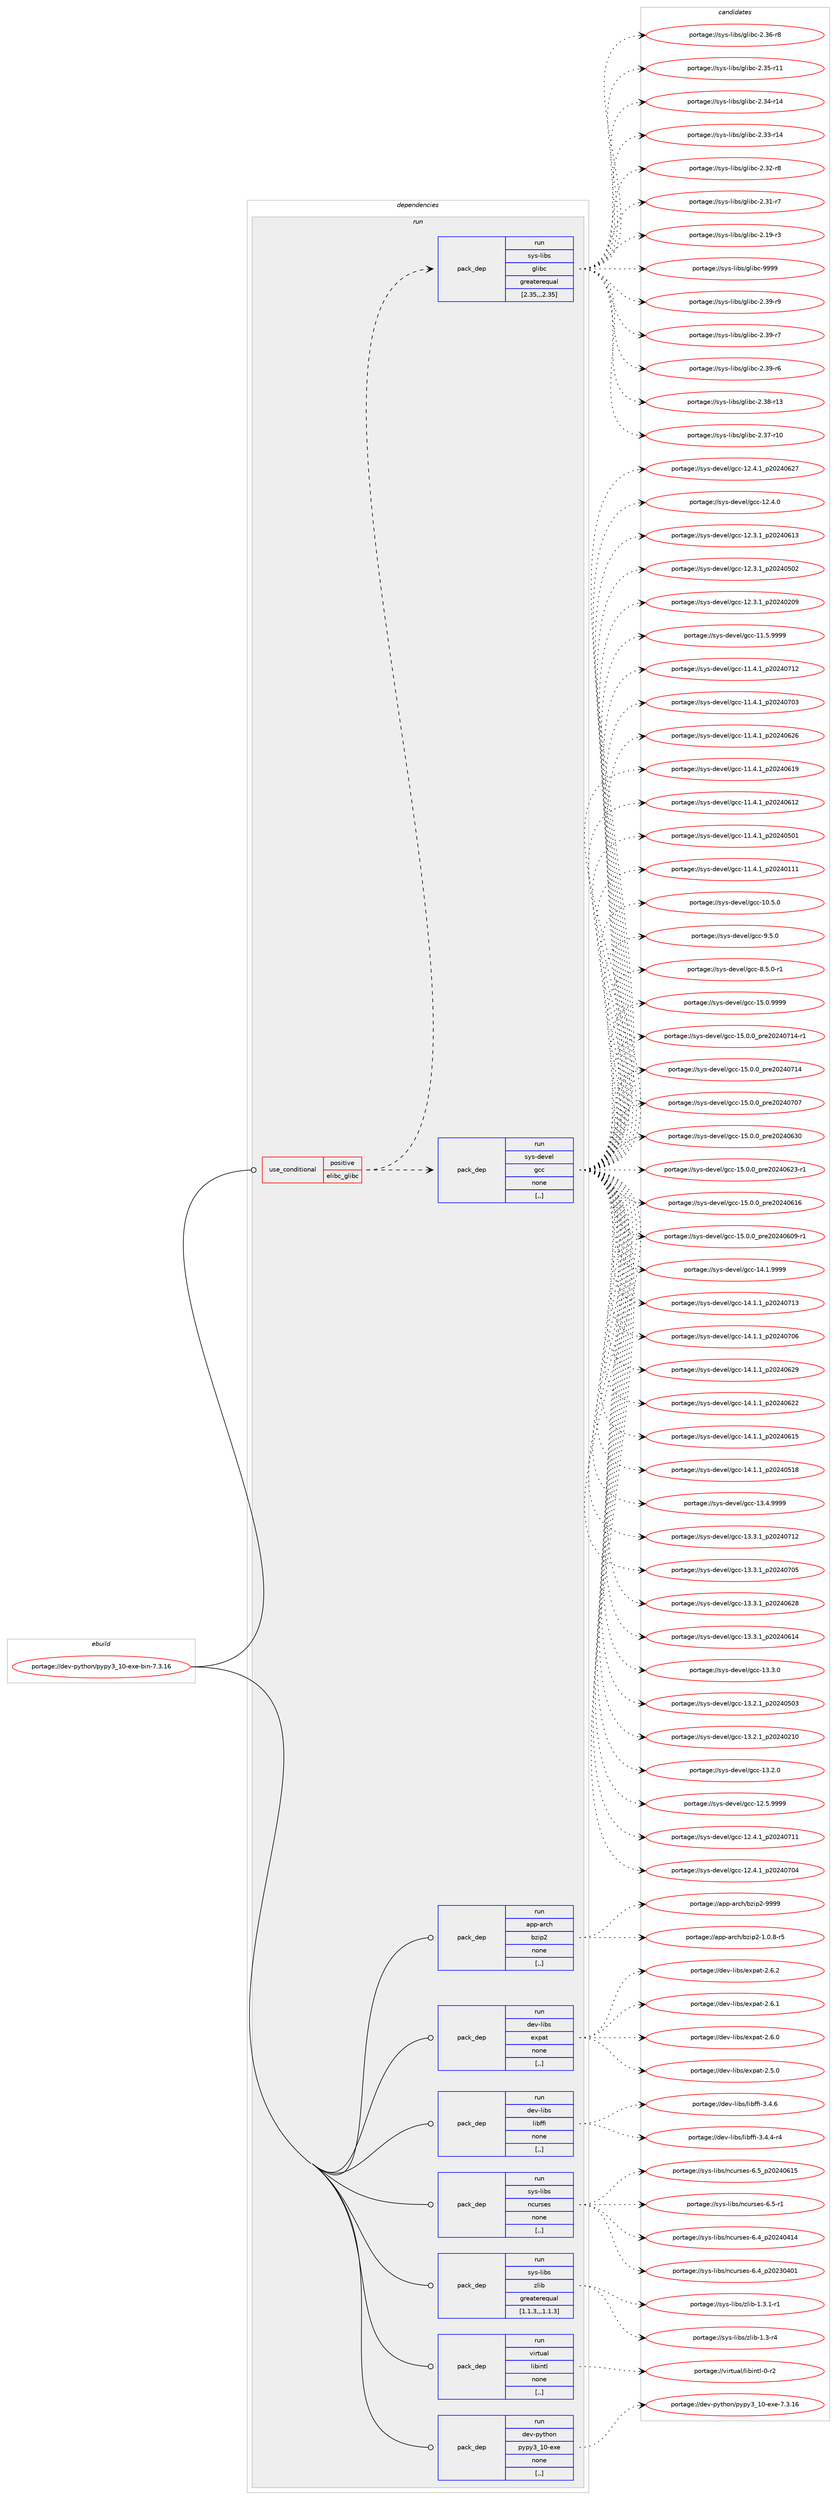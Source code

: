 digraph prolog {

# *************
# Graph options
# *************

newrank=true;
concentrate=true;
compound=true;
graph [rankdir=LR,fontname=Helvetica,fontsize=10,ranksep=1.5];#, ranksep=2.5, nodesep=0.2];
edge  [arrowhead=vee];
node  [fontname=Helvetica,fontsize=10];

# **********
# The ebuild
# **********

subgraph cluster_leftcol {
color=gray;
rank=same;
label=<<i>ebuild</i>>;
id [label="portage://dev-python/pypy3_10-exe-bin-7.3.16", color=red, width=4, href="../dev-python/pypy3_10-exe-bin-7.3.16.svg"];
}

# ****************
# The dependencies
# ****************

subgraph cluster_midcol {
color=gray;
label=<<i>dependencies</i>>;
subgraph cluster_compile {
fillcolor="#eeeeee";
style=filled;
label=<<i>compile</i>>;
}
subgraph cluster_compileandrun {
fillcolor="#eeeeee";
style=filled;
label=<<i>compile and run</i>>;
}
subgraph cluster_run {
fillcolor="#eeeeee";
style=filled;
label=<<i>run</i>>;
subgraph cond37096 {
dependency156864 [label=<<TABLE BORDER="0" CELLBORDER="1" CELLSPACING="0" CELLPADDING="4"><TR><TD ROWSPAN="3" CELLPADDING="10">use_conditional</TD></TR><TR><TD>positive</TD></TR><TR><TD>elibc_glibc</TD></TR></TABLE>>, shape=none, color=red];
subgraph pack118520 {
dependency156865 [label=<<TABLE BORDER="0" CELLBORDER="1" CELLSPACING="0" CELLPADDING="4" WIDTH="220"><TR><TD ROWSPAN="6" CELLPADDING="30">pack_dep</TD></TR><TR><TD WIDTH="110">run</TD></TR><TR><TD>sys-devel</TD></TR><TR><TD>gcc</TD></TR><TR><TD>none</TD></TR><TR><TD>[,,]</TD></TR></TABLE>>, shape=none, color=blue];
}
dependency156864:e -> dependency156865:w [weight=20,style="dashed",arrowhead="vee"];
subgraph pack118521 {
dependency156866 [label=<<TABLE BORDER="0" CELLBORDER="1" CELLSPACING="0" CELLPADDING="4" WIDTH="220"><TR><TD ROWSPAN="6" CELLPADDING="30">pack_dep</TD></TR><TR><TD WIDTH="110">run</TD></TR><TR><TD>sys-libs</TD></TR><TR><TD>glibc</TD></TR><TR><TD>greaterequal</TD></TR><TR><TD>[2.35,,,2.35]</TD></TR></TABLE>>, shape=none, color=blue];
}
dependency156864:e -> dependency156866:w [weight=20,style="dashed",arrowhead="vee"];
}
id:e -> dependency156864:w [weight=20,style="solid",arrowhead="odot"];
subgraph pack118522 {
dependency156867 [label=<<TABLE BORDER="0" CELLBORDER="1" CELLSPACING="0" CELLPADDING="4" WIDTH="220"><TR><TD ROWSPAN="6" CELLPADDING="30">pack_dep</TD></TR><TR><TD WIDTH="110">run</TD></TR><TR><TD>app-arch</TD></TR><TR><TD>bzip2</TD></TR><TR><TD>none</TD></TR><TR><TD>[,,]</TD></TR></TABLE>>, shape=none, color=blue];
}
id:e -> dependency156867:w [weight=20,style="solid",arrowhead="odot"];
subgraph pack118523 {
dependency156868 [label=<<TABLE BORDER="0" CELLBORDER="1" CELLSPACING="0" CELLPADDING="4" WIDTH="220"><TR><TD ROWSPAN="6" CELLPADDING="30">pack_dep</TD></TR><TR><TD WIDTH="110">run</TD></TR><TR><TD>dev-libs</TD></TR><TR><TD>expat</TD></TR><TR><TD>none</TD></TR><TR><TD>[,,]</TD></TR></TABLE>>, shape=none, color=blue];
}
id:e -> dependency156868:w [weight=20,style="solid",arrowhead="odot"];
subgraph pack118524 {
dependency156869 [label=<<TABLE BORDER="0" CELLBORDER="1" CELLSPACING="0" CELLPADDING="4" WIDTH="220"><TR><TD ROWSPAN="6" CELLPADDING="30">pack_dep</TD></TR><TR><TD WIDTH="110">run</TD></TR><TR><TD>dev-libs</TD></TR><TR><TD>libffi</TD></TR><TR><TD>none</TD></TR><TR><TD>[,,]</TD></TR></TABLE>>, shape=none, color=blue];
}
id:e -> dependency156869:w [weight=20,style="solid",arrowhead="odot"];
subgraph pack118525 {
dependency156870 [label=<<TABLE BORDER="0" CELLBORDER="1" CELLSPACING="0" CELLPADDING="4" WIDTH="220"><TR><TD ROWSPAN="6" CELLPADDING="30">pack_dep</TD></TR><TR><TD WIDTH="110">run</TD></TR><TR><TD>sys-libs</TD></TR><TR><TD>ncurses</TD></TR><TR><TD>none</TD></TR><TR><TD>[,,]</TD></TR></TABLE>>, shape=none, color=blue];
}
id:e -> dependency156870:w [weight=20,style="solid",arrowhead="odot"];
subgraph pack118526 {
dependency156871 [label=<<TABLE BORDER="0" CELLBORDER="1" CELLSPACING="0" CELLPADDING="4" WIDTH="220"><TR><TD ROWSPAN="6" CELLPADDING="30">pack_dep</TD></TR><TR><TD WIDTH="110">run</TD></TR><TR><TD>sys-libs</TD></TR><TR><TD>zlib</TD></TR><TR><TD>greaterequal</TD></TR><TR><TD>[1.1.3,,,1.1.3]</TD></TR></TABLE>>, shape=none, color=blue];
}
id:e -> dependency156871:w [weight=20,style="solid",arrowhead="odot"];
subgraph pack118527 {
dependency156872 [label=<<TABLE BORDER="0" CELLBORDER="1" CELLSPACING="0" CELLPADDING="4" WIDTH="220"><TR><TD ROWSPAN="6" CELLPADDING="30">pack_dep</TD></TR><TR><TD WIDTH="110">run</TD></TR><TR><TD>virtual</TD></TR><TR><TD>libintl</TD></TR><TR><TD>none</TD></TR><TR><TD>[,,]</TD></TR></TABLE>>, shape=none, color=blue];
}
id:e -> dependency156872:w [weight=20,style="solid",arrowhead="odot"];
subgraph pack118528 {
dependency156873 [label=<<TABLE BORDER="0" CELLBORDER="1" CELLSPACING="0" CELLPADDING="4" WIDTH="220"><TR><TD ROWSPAN="6" CELLPADDING="30">pack_dep</TD></TR><TR><TD WIDTH="110">run</TD></TR><TR><TD>dev-python</TD></TR><TR><TD>pypy3_10-exe</TD></TR><TR><TD>none</TD></TR><TR><TD>[,,]</TD></TR></TABLE>>, shape=none, color=blue];
}
id:e -> dependency156873:w [weight=20,style="solid",arrowhead="odot"];
}
}

# **************
# The candidates
# **************

subgraph cluster_choices {
rank=same;
color=gray;
label=<<i>candidates</i>>;

subgraph choice118520 {
color=black;
nodesep=1;
choice1151211154510010111810110847103999945495346484657575757 [label="portage://sys-devel/gcc-15.0.9999", color=red, width=4,href="../sys-devel/gcc-15.0.9999.svg"];
choice11512111545100101118101108471039999454953464846489511211410150485052485549524511449 [label="portage://sys-devel/gcc-15.0.0_pre20240714-r1", color=red, width=4,href="../sys-devel/gcc-15.0.0_pre20240714-r1.svg"];
choice1151211154510010111810110847103999945495346484648951121141015048505248554952 [label="portage://sys-devel/gcc-15.0.0_pre20240714", color=red, width=4,href="../sys-devel/gcc-15.0.0_pre20240714.svg"];
choice1151211154510010111810110847103999945495346484648951121141015048505248554855 [label="portage://sys-devel/gcc-15.0.0_pre20240707", color=red, width=4,href="../sys-devel/gcc-15.0.0_pre20240707.svg"];
choice1151211154510010111810110847103999945495346484648951121141015048505248545148 [label="portage://sys-devel/gcc-15.0.0_pre20240630", color=red, width=4,href="../sys-devel/gcc-15.0.0_pre20240630.svg"];
choice11512111545100101118101108471039999454953464846489511211410150485052485450514511449 [label="portage://sys-devel/gcc-15.0.0_pre20240623-r1", color=red, width=4,href="../sys-devel/gcc-15.0.0_pre20240623-r1.svg"];
choice1151211154510010111810110847103999945495346484648951121141015048505248544954 [label="portage://sys-devel/gcc-15.0.0_pre20240616", color=red, width=4,href="../sys-devel/gcc-15.0.0_pre20240616.svg"];
choice11512111545100101118101108471039999454953464846489511211410150485052485448574511449 [label="portage://sys-devel/gcc-15.0.0_pre20240609-r1", color=red, width=4,href="../sys-devel/gcc-15.0.0_pre20240609-r1.svg"];
choice1151211154510010111810110847103999945495246494657575757 [label="portage://sys-devel/gcc-14.1.9999", color=red, width=4,href="../sys-devel/gcc-14.1.9999.svg"];
choice1151211154510010111810110847103999945495246494649951125048505248554951 [label="portage://sys-devel/gcc-14.1.1_p20240713", color=red, width=4,href="../sys-devel/gcc-14.1.1_p20240713.svg"];
choice1151211154510010111810110847103999945495246494649951125048505248554854 [label="portage://sys-devel/gcc-14.1.1_p20240706", color=red, width=4,href="../sys-devel/gcc-14.1.1_p20240706.svg"];
choice1151211154510010111810110847103999945495246494649951125048505248545057 [label="portage://sys-devel/gcc-14.1.1_p20240629", color=red, width=4,href="../sys-devel/gcc-14.1.1_p20240629.svg"];
choice1151211154510010111810110847103999945495246494649951125048505248545050 [label="portage://sys-devel/gcc-14.1.1_p20240622", color=red, width=4,href="../sys-devel/gcc-14.1.1_p20240622.svg"];
choice1151211154510010111810110847103999945495246494649951125048505248544953 [label="portage://sys-devel/gcc-14.1.1_p20240615", color=red, width=4,href="../sys-devel/gcc-14.1.1_p20240615.svg"];
choice1151211154510010111810110847103999945495246494649951125048505248534956 [label="portage://sys-devel/gcc-14.1.1_p20240518", color=red, width=4,href="../sys-devel/gcc-14.1.1_p20240518.svg"];
choice1151211154510010111810110847103999945495146524657575757 [label="portage://sys-devel/gcc-13.4.9999", color=red, width=4,href="../sys-devel/gcc-13.4.9999.svg"];
choice1151211154510010111810110847103999945495146514649951125048505248554950 [label="portage://sys-devel/gcc-13.3.1_p20240712", color=red, width=4,href="../sys-devel/gcc-13.3.1_p20240712.svg"];
choice1151211154510010111810110847103999945495146514649951125048505248554853 [label="portage://sys-devel/gcc-13.3.1_p20240705", color=red, width=4,href="../sys-devel/gcc-13.3.1_p20240705.svg"];
choice1151211154510010111810110847103999945495146514649951125048505248545056 [label="portage://sys-devel/gcc-13.3.1_p20240628", color=red, width=4,href="../sys-devel/gcc-13.3.1_p20240628.svg"];
choice1151211154510010111810110847103999945495146514649951125048505248544952 [label="portage://sys-devel/gcc-13.3.1_p20240614", color=red, width=4,href="../sys-devel/gcc-13.3.1_p20240614.svg"];
choice1151211154510010111810110847103999945495146514648 [label="portage://sys-devel/gcc-13.3.0", color=red, width=4,href="../sys-devel/gcc-13.3.0.svg"];
choice1151211154510010111810110847103999945495146504649951125048505248534851 [label="portage://sys-devel/gcc-13.2.1_p20240503", color=red, width=4,href="../sys-devel/gcc-13.2.1_p20240503.svg"];
choice1151211154510010111810110847103999945495146504649951125048505248504948 [label="portage://sys-devel/gcc-13.2.1_p20240210", color=red, width=4,href="../sys-devel/gcc-13.2.1_p20240210.svg"];
choice1151211154510010111810110847103999945495146504648 [label="portage://sys-devel/gcc-13.2.0", color=red, width=4,href="../sys-devel/gcc-13.2.0.svg"];
choice1151211154510010111810110847103999945495046534657575757 [label="portage://sys-devel/gcc-12.5.9999", color=red, width=4,href="../sys-devel/gcc-12.5.9999.svg"];
choice1151211154510010111810110847103999945495046524649951125048505248554949 [label="portage://sys-devel/gcc-12.4.1_p20240711", color=red, width=4,href="../sys-devel/gcc-12.4.1_p20240711.svg"];
choice1151211154510010111810110847103999945495046524649951125048505248554852 [label="portage://sys-devel/gcc-12.4.1_p20240704", color=red, width=4,href="../sys-devel/gcc-12.4.1_p20240704.svg"];
choice1151211154510010111810110847103999945495046524649951125048505248545055 [label="portage://sys-devel/gcc-12.4.1_p20240627", color=red, width=4,href="../sys-devel/gcc-12.4.1_p20240627.svg"];
choice1151211154510010111810110847103999945495046524648 [label="portage://sys-devel/gcc-12.4.0", color=red, width=4,href="../sys-devel/gcc-12.4.0.svg"];
choice1151211154510010111810110847103999945495046514649951125048505248544951 [label="portage://sys-devel/gcc-12.3.1_p20240613", color=red, width=4,href="../sys-devel/gcc-12.3.1_p20240613.svg"];
choice1151211154510010111810110847103999945495046514649951125048505248534850 [label="portage://sys-devel/gcc-12.3.1_p20240502", color=red, width=4,href="../sys-devel/gcc-12.3.1_p20240502.svg"];
choice1151211154510010111810110847103999945495046514649951125048505248504857 [label="portage://sys-devel/gcc-12.3.1_p20240209", color=red, width=4,href="../sys-devel/gcc-12.3.1_p20240209.svg"];
choice1151211154510010111810110847103999945494946534657575757 [label="portage://sys-devel/gcc-11.5.9999", color=red, width=4,href="../sys-devel/gcc-11.5.9999.svg"];
choice1151211154510010111810110847103999945494946524649951125048505248554950 [label="portage://sys-devel/gcc-11.4.1_p20240712", color=red, width=4,href="../sys-devel/gcc-11.4.1_p20240712.svg"];
choice1151211154510010111810110847103999945494946524649951125048505248554851 [label="portage://sys-devel/gcc-11.4.1_p20240703", color=red, width=4,href="../sys-devel/gcc-11.4.1_p20240703.svg"];
choice1151211154510010111810110847103999945494946524649951125048505248545054 [label="portage://sys-devel/gcc-11.4.1_p20240626", color=red, width=4,href="../sys-devel/gcc-11.4.1_p20240626.svg"];
choice1151211154510010111810110847103999945494946524649951125048505248544957 [label="portage://sys-devel/gcc-11.4.1_p20240619", color=red, width=4,href="../sys-devel/gcc-11.4.1_p20240619.svg"];
choice1151211154510010111810110847103999945494946524649951125048505248544950 [label="portage://sys-devel/gcc-11.4.1_p20240612", color=red, width=4,href="../sys-devel/gcc-11.4.1_p20240612.svg"];
choice1151211154510010111810110847103999945494946524649951125048505248534849 [label="portage://sys-devel/gcc-11.4.1_p20240501", color=red, width=4,href="../sys-devel/gcc-11.4.1_p20240501.svg"];
choice1151211154510010111810110847103999945494946524649951125048505248494949 [label="portage://sys-devel/gcc-11.4.1_p20240111", color=red, width=4,href="../sys-devel/gcc-11.4.1_p20240111.svg"];
choice1151211154510010111810110847103999945494846534648 [label="portage://sys-devel/gcc-10.5.0", color=red, width=4,href="../sys-devel/gcc-10.5.0.svg"];
choice11512111545100101118101108471039999455746534648 [label="portage://sys-devel/gcc-9.5.0", color=red, width=4,href="../sys-devel/gcc-9.5.0.svg"];
choice115121115451001011181011084710399994556465346484511449 [label="portage://sys-devel/gcc-8.5.0-r1", color=red, width=4,href="../sys-devel/gcc-8.5.0-r1.svg"];
dependency156865:e -> choice1151211154510010111810110847103999945495346484657575757:w [style=dotted,weight="100"];
dependency156865:e -> choice11512111545100101118101108471039999454953464846489511211410150485052485549524511449:w [style=dotted,weight="100"];
dependency156865:e -> choice1151211154510010111810110847103999945495346484648951121141015048505248554952:w [style=dotted,weight="100"];
dependency156865:e -> choice1151211154510010111810110847103999945495346484648951121141015048505248554855:w [style=dotted,weight="100"];
dependency156865:e -> choice1151211154510010111810110847103999945495346484648951121141015048505248545148:w [style=dotted,weight="100"];
dependency156865:e -> choice11512111545100101118101108471039999454953464846489511211410150485052485450514511449:w [style=dotted,weight="100"];
dependency156865:e -> choice1151211154510010111810110847103999945495346484648951121141015048505248544954:w [style=dotted,weight="100"];
dependency156865:e -> choice11512111545100101118101108471039999454953464846489511211410150485052485448574511449:w [style=dotted,weight="100"];
dependency156865:e -> choice1151211154510010111810110847103999945495246494657575757:w [style=dotted,weight="100"];
dependency156865:e -> choice1151211154510010111810110847103999945495246494649951125048505248554951:w [style=dotted,weight="100"];
dependency156865:e -> choice1151211154510010111810110847103999945495246494649951125048505248554854:w [style=dotted,weight="100"];
dependency156865:e -> choice1151211154510010111810110847103999945495246494649951125048505248545057:w [style=dotted,weight="100"];
dependency156865:e -> choice1151211154510010111810110847103999945495246494649951125048505248545050:w [style=dotted,weight="100"];
dependency156865:e -> choice1151211154510010111810110847103999945495246494649951125048505248544953:w [style=dotted,weight="100"];
dependency156865:e -> choice1151211154510010111810110847103999945495246494649951125048505248534956:w [style=dotted,weight="100"];
dependency156865:e -> choice1151211154510010111810110847103999945495146524657575757:w [style=dotted,weight="100"];
dependency156865:e -> choice1151211154510010111810110847103999945495146514649951125048505248554950:w [style=dotted,weight="100"];
dependency156865:e -> choice1151211154510010111810110847103999945495146514649951125048505248554853:w [style=dotted,weight="100"];
dependency156865:e -> choice1151211154510010111810110847103999945495146514649951125048505248545056:w [style=dotted,weight="100"];
dependency156865:e -> choice1151211154510010111810110847103999945495146514649951125048505248544952:w [style=dotted,weight="100"];
dependency156865:e -> choice1151211154510010111810110847103999945495146514648:w [style=dotted,weight="100"];
dependency156865:e -> choice1151211154510010111810110847103999945495146504649951125048505248534851:w [style=dotted,weight="100"];
dependency156865:e -> choice1151211154510010111810110847103999945495146504649951125048505248504948:w [style=dotted,weight="100"];
dependency156865:e -> choice1151211154510010111810110847103999945495146504648:w [style=dotted,weight="100"];
dependency156865:e -> choice1151211154510010111810110847103999945495046534657575757:w [style=dotted,weight="100"];
dependency156865:e -> choice1151211154510010111810110847103999945495046524649951125048505248554949:w [style=dotted,weight="100"];
dependency156865:e -> choice1151211154510010111810110847103999945495046524649951125048505248554852:w [style=dotted,weight="100"];
dependency156865:e -> choice1151211154510010111810110847103999945495046524649951125048505248545055:w [style=dotted,weight="100"];
dependency156865:e -> choice1151211154510010111810110847103999945495046524648:w [style=dotted,weight="100"];
dependency156865:e -> choice1151211154510010111810110847103999945495046514649951125048505248544951:w [style=dotted,weight="100"];
dependency156865:e -> choice1151211154510010111810110847103999945495046514649951125048505248534850:w [style=dotted,weight="100"];
dependency156865:e -> choice1151211154510010111810110847103999945495046514649951125048505248504857:w [style=dotted,weight="100"];
dependency156865:e -> choice1151211154510010111810110847103999945494946534657575757:w [style=dotted,weight="100"];
dependency156865:e -> choice1151211154510010111810110847103999945494946524649951125048505248554950:w [style=dotted,weight="100"];
dependency156865:e -> choice1151211154510010111810110847103999945494946524649951125048505248554851:w [style=dotted,weight="100"];
dependency156865:e -> choice1151211154510010111810110847103999945494946524649951125048505248545054:w [style=dotted,weight="100"];
dependency156865:e -> choice1151211154510010111810110847103999945494946524649951125048505248544957:w [style=dotted,weight="100"];
dependency156865:e -> choice1151211154510010111810110847103999945494946524649951125048505248544950:w [style=dotted,weight="100"];
dependency156865:e -> choice1151211154510010111810110847103999945494946524649951125048505248534849:w [style=dotted,weight="100"];
dependency156865:e -> choice1151211154510010111810110847103999945494946524649951125048505248494949:w [style=dotted,weight="100"];
dependency156865:e -> choice1151211154510010111810110847103999945494846534648:w [style=dotted,weight="100"];
dependency156865:e -> choice11512111545100101118101108471039999455746534648:w [style=dotted,weight="100"];
dependency156865:e -> choice115121115451001011181011084710399994556465346484511449:w [style=dotted,weight="100"];
}
subgraph choice118521 {
color=black;
nodesep=1;
choice11512111545108105981154710310810598994557575757 [label="portage://sys-libs/glibc-9999", color=red, width=4,href="../sys-libs/glibc-9999.svg"];
choice115121115451081059811547103108105989945504651574511457 [label="portage://sys-libs/glibc-2.39-r9", color=red, width=4,href="../sys-libs/glibc-2.39-r9.svg"];
choice115121115451081059811547103108105989945504651574511455 [label="portage://sys-libs/glibc-2.39-r7", color=red, width=4,href="../sys-libs/glibc-2.39-r7.svg"];
choice115121115451081059811547103108105989945504651574511454 [label="portage://sys-libs/glibc-2.39-r6", color=red, width=4,href="../sys-libs/glibc-2.39-r6.svg"];
choice11512111545108105981154710310810598994550465156451144951 [label="portage://sys-libs/glibc-2.38-r13", color=red, width=4,href="../sys-libs/glibc-2.38-r13.svg"];
choice11512111545108105981154710310810598994550465155451144948 [label="portage://sys-libs/glibc-2.37-r10", color=red, width=4,href="../sys-libs/glibc-2.37-r10.svg"];
choice115121115451081059811547103108105989945504651544511456 [label="portage://sys-libs/glibc-2.36-r8", color=red, width=4,href="../sys-libs/glibc-2.36-r8.svg"];
choice11512111545108105981154710310810598994550465153451144949 [label="portage://sys-libs/glibc-2.35-r11", color=red, width=4,href="../sys-libs/glibc-2.35-r11.svg"];
choice11512111545108105981154710310810598994550465152451144952 [label="portage://sys-libs/glibc-2.34-r14", color=red, width=4,href="../sys-libs/glibc-2.34-r14.svg"];
choice11512111545108105981154710310810598994550465151451144952 [label="portage://sys-libs/glibc-2.33-r14", color=red, width=4,href="../sys-libs/glibc-2.33-r14.svg"];
choice115121115451081059811547103108105989945504651504511456 [label="portage://sys-libs/glibc-2.32-r8", color=red, width=4,href="../sys-libs/glibc-2.32-r8.svg"];
choice115121115451081059811547103108105989945504651494511455 [label="portage://sys-libs/glibc-2.31-r7", color=red, width=4,href="../sys-libs/glibc-2.31-r7.svg"];
choice115121115451081059811547103108105989945504649574511451 [label="portage://sys-libs/glibc-2.19-r3", color=red, width=4,href="../sys-libs/glibc-2.19-r3.svg"];
dependency156866:e -> choice11512111545108105981154710310810598994557575757:w [style=dotted,weight="100"];
dependency156866:e -> choice115121115451081059811547103108105989945504651574511457:w [style=dotted,weight="100"];
dependency156866:e -> choice115121115451081059811547103108105989945504651574511455:w [style=dotted,weight="100"];
dependency156866:e -> choice115121115451081059811547103108105989945504651574511454:w [style=dotted,weight="100"];
dependency156866:e -> choice11512111545108105981154710310810598994550465156451144951:w [style=dotted,weight="100"];
dependency156866:e -> choice11512111545108105981154710310810598994550465155451144948:w [style=dotted,weight="100"];
dependency156866:e -> choice115121115451081059811547103108105989945504651544511456:w [style=dotted,weight="100"];
dependency156866:e -> choice11512111545108105981154710310810598994550465153451144949:w [style=dotted,weight="100"];
dependency156866:e -> choice11512111545108105981154710310810598994550465152451144952:w [style=dotted,weight="100"];
dependency156866:e -> choice11512111545108105981154710310810598994550465151451144952:w [style=dotted,weight="100"];
dependency156866:e -> choice115121115451081059811547103108105989945504651504511456:w [style=dotted,weight="100"];
dependency156866:e -> choice115121115451081059811547103108105989945504651494511455:w [style=dotted,weight="100"];
dependency156866:e -> choice115121115451081059811547103108105989945504649574511451:w [style=dotted,weight="100"];
}
subgraph choice118522 {
color=black;
nodesep=1;
choice971121124597114991044798122105112504557575757 [label="portage://app-arch/bzip2-9999", color=red, width=4,href="../app-arch/bzip2-9999.svg"];
choice971121124597114991044798122105112504549464846564511453 [label="portage://app-arch/bzip2-1.0.8-r5", color=red, width=4,href="../app-arch/bzip2-1.0.8-r5.svg"];
dependency156867:e -> choice971121124597114991044798122105112504557575757:w [style=dotted,weight="100"];
dependency156867:e -> choice971121124597114991044798122105112504549464846564511453:w [style=dotted,weight="100"];
}
subgraph choice118523 {
color=black;
nodesep=1;
choice10010111845108105981154710112011297116455046544650 [label="portage://dev-libs/expat-2.6.2", color=red, width=4,href="../dev-libs/expat-2.6.2.svg"];
choice10010111845108105981154710112011297116455046544649 [label="portage://dev-libs/expat-2.6.1", color=red, width=4,href="../dev-libs/expat-2.6.1.svg"];
choice10010111845108105981154710112011297116455046544648 [label="portage://dev-libs/expat-2.6.0", color=red, width=4,href="../dev-libs/expat-2.6.0.svg"];
choice10010111845108105981154710112011297116455046534648 [label="portage://dev-libs/expat-2.5.0", color=red, width=4,href="../dev-libs/expat-2.5.0.svg"];
dependency156868:e -> choice10010111845108105981154710112011297116455046544650:w [style=dotted,weight="100"];
dependency156868:e -> choice10010111845108105981154710112011297116455046544649:w [style=dotted,weight="100"];
dependency156868:e -> choice10010111845108105981154710112011297116455046544648:w [style=dotted,weight="100"];
dependency156868:e -> choice10010111845108105981154710112011297116455046534648:w [style=dotted,weight="100"];
}
subgraph choice118524 {
color=black;
nodesep=1;
choice10010111845108105981154710810598102102105455146524654 [label="portage://dev-libs/libffi-3.4.6", color=red, width=4,href="../dev-libs/libffi-3.4.6.svg"];
choice100101118451081059811547108105981021021054551465246524511452 [label="portage://dev-libs/libffi-3.4.4-r4", color=red, width=4,href="../dev-libs/libffi-3.4.4-r4.svg"];
dependency156869:e -> choice10010111845108105981154710810598102102105455146524654:w [style=dotted,weight="100"];
dependency156869:e -> choice100101118451081059811547108105981021021054551465246524511452:w [style=dotted,weight="100"];
}
subgraph choice118525 {
color=black;
nodesep=1;
choice1151211154510810598115471109911711411510111545544653951125048505248544953 [label="portage://sys-libs/ncurses-6.5_p20240615", color=red, width=4,href="../sys-libs/ncurses-6.5_p20240615.svg"];
choice11512111545108105981154711099117114115101115455446534511449 [label="portage://sys-libs/ncurses-6.5-r1", color=red, width=4,href="../sys-libs/ncurses-6.5-r1.svg"];
choice1151211154510810598115471109911711411510111545544652951125048505248524952 [label="portage://sys-libs/ncurses-6.4_p20240414", color=red, width=4,href="../sys-libs/ncurses-6.4_p20240414.svg"];
choice1151211154510810598115471109911711411510111545544652951125048505148524849 [label="portage://sys-libs/ncurses-6.4_p20230401", color=red, width=4,href="../sys-libs/ncurses-6.4_p20230401.svg"];
dependency156870:e -> choice1151211154510810598115471109911711411510111545544653951125048505248544953:w [style=dotted,weight="100"];
dependency156870:e -> choice11512111545108105981154711099117114115101115455446534511449:w [style=dotted,weight="100"];
dependency156870:e -> choice1151211154510810598115471109911711411510111545544652951125048505248524952:w [style=dotted,weight="100"];
dependency156870:e -> choice1151211154510810598115471109911711411510111545544652951125048505148524849:w [style=dotted,weight="100"];
}
subgraph choice118526 {
color=black;
nodesep=1;
choice115121115451081059811547122108105984549465146494511449 [label="portage://sys-libs/zlib-1.3.1-r1", color=red, width=4,href="../sys-libs/zlib-1.3.1-r1.svg"];
choice11512111545108105981154712210810598454946514511452 [label="portage://sys-libs/zlib-1.3-r4", color=red, width=4,href="../sys-libs/zlib-1.3-r4.svg"];
dependency156871:e -> choice115121115451081059811547122108105984549465146494511449:w [style=dotted,weight="100"];
dependency156871:e -> choice11512111545108105981154712210810598454946514511452:w [style=dotted,weight="100"];
}
subgraph choice118527 {
color=black;
nodesep=1;
choice11810511411611797108471081059810511011610845484511450 [label="portage://virtual/libintl-0-r2", color=red, width=4,href="../virtual/libintl-0-r2.svg"];
dependency156872:e -> choice11810511411611797108471081059810511011610845484511450:w [style=dotted,weight="100"];
}
subgraph choice118528 {
color=black;
nodesep=1;
choice1001011184511212111610411111047112121112121519549484510112010145554651464954 [label="portage://dev-python/pypy3_10-exe-7.3.16", color=red, width=4,href="../dev-python/pypy3_10-exe-7.3.16.svg"];
dependency156873:e -> choice1001011184511212111610411111047112121112121519549484510112010145554651464954:w [style=dotted,weight="100"];
}
}

}

